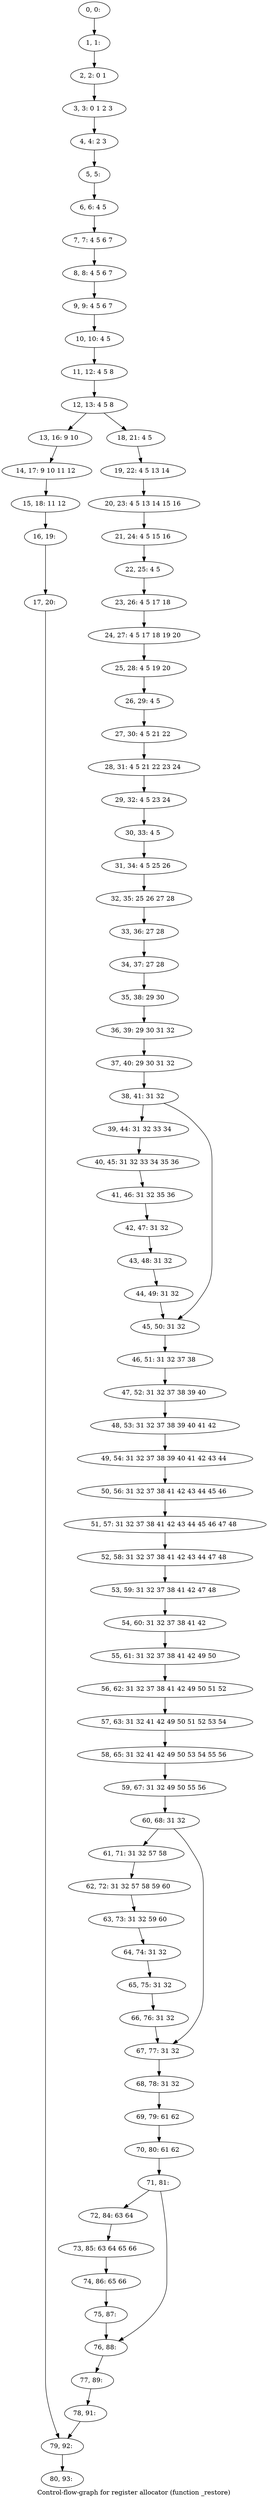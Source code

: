 digraph G {
graph [label="Control-flow-graph for register allocator (function _restore)"]
0[label="0, 0: "];
1[label="1, 1: "];
2[label="2, 2: 0 1 "];
3[label="3, 3: 0 1 2 3 "];
4[label="4, 4: 2 3 "];
5[label="5, 5: "];
6[label="6, 6: 4 5 "];
7[label="7, 7: 4 5 6 7 "];
8[label="8, 8: 4 5 6 7 "];
9[label="9, 9: 4 5 6 7 "];
10[label="10, 10: 4 5 "];
11[label="11, 12: 4 5 8 "];
12[label="12, 13: 4 5 8 "];
13[label="13, 16: 9 10 "];
14[label="14, 17: 9 10 11 12 "];
15[label="15, 18: 11 12 "];
16[label="16, 19: "];
17[label="17, 20: "];
18[label="18, 21: 4 5 "];
19[label="19, 22: 4 5 13 14 "];
20[label="20, 23: 4 5 13 14 15 16 "];
21[label="21, 24: 4 5 15 16 "];
22[label="22, 25: 4 5 "];
23[label="23, 26: 4 5 17 18 "];
24[label="24, 27: 4 5 17 18 19 20 "];
25[label="25, 28: 4 5 19 20 "];
26[label="26, 29: 4 5 "];
27[label="27, 30: 4 5 21 22 "];
28[label="28, 31: 4 5 21 22 23 24 "];
29[label="29, 32: 4 5 23 24 "];
30[label="30, 33: 4 5 "];
31[label="31, 34: 4 5 25 26 "];
32[label="32, 35: 25 26 27 28 "];
33[label="33, 36: 27 28 "];
34[label="34, 37: 27 28 "];
35[label="35, 38: 29 30 "];
36[label="36, 39: 29 30 31 32 "];
37[label="37, 40: 29 30 31 32 "];
38[label="38, 41: 31 32 "];
39[label="39, 44: 31 32 33 34 "];
40[label="40, 45: 31 32 33 34 35 36 "];
41[label="41, 46: 31 32 35 36 "];
42[label="42, 47: 31 32 "];
43[label="43, 48: 31 32 "];
44[label="44, 49: 31 32 "];
45[label="45, 50: 31 32 "];
46[label="46, 51: 31 32 37 38 "];
47[label="47, 52: 31 32 37 38 39 40 "];
48[label="48, 53: 31 32 37 38 39 40 41 42 "];
49[label="49, 54: 31 32 37 38 39 40 41 42 43 44 "];
50[label="50, 56: 31 32 37 38 41 42 43 44 45 46 "];
51[label="51, 57: 31 32 37 38 41 42 43 44 45 46 47 48 "];
52[label="52, 58: 31 32 37 38 41 42 43 44 47 48 "];
53[label="53, 59: 31 32 37 38 41 42 47 48 "];
54[label="54, 60: 31 32 37 38 41 42 "];
55[label="55, 61: 31 32 37 38 41 42 49 50 "];
56[label="56, 62: 31 32 37 38 41 42 49 50 51 52 "];
57[label="57, 63: 31 32 41 42 49 50 51 52 53 54 "];
58[label="58, 65: 31 32 41 42 49 50 53 54 55 56 "];
59[label="59, 67: 31 32 49 50 55 56 "];
60[label="60, 68: 31 32 "];
61[label="61, 71: 31 32 57 58 "];
62[label="62, 72: 31 32 57 58 59 60 "];
63[label="63, 73: 31 32 59 60 "];
64[label="64, 74: 31 32 "];
65[label="65, 75: 31 32 "];
66[label="66, 76: 31 32 "];
67[label="67, 77: 31 32 "];
68[label="68, 78: 31 32 "];
69[label="69, 79: 61 62 "];
70[label="70, 80: 61 62 "];
71[label="71, 81: "];
72[label="72, 84: 63 64 "];
73[label="73, 85: 63 64 65 66 "];
74[label="74, 86: 65 66 "];
75[label="75, 87: "];
76[label="76, 88: "];
77[label="77, 89: "];
78[label="78, 91: "];
79[label="79, 92: "];
80[label="80, 93: "];
0->1 ;
1->2 ;
2->3 ;
3->4 ;
4->5 ;
5->6 ;
6->7 ;
7->8 ;
8->9 ;
9->10 ;
10->11 ;
11->12 ;
12->13 ;
12->18 ;
13->14 ;
14->15 ;
15->16 ;
16->17 ;
17->79 ;
18->19 ;
19->20 ;
20->21 ;
21->22 ;
22->23 ;
23->24 ;
24->25 ;
25->26 ;
26->27 ;
27->28 ;
28->29 ;
29->30 ;
30->31 ;
31->32 ;
32->33 ;
33->34 ;
34->35 ;
35->36 ;
36->37 ;
37->38 ;
38->39 ;
38->45 ;
39->40 ;
40->41 ;
41->42 ;
42->43 ;
43->44 ;
44->45 ;
45->46 ;
46->47 ;
47->48 ;
48->49 ;
49->50 ;
50->51 ;
51->52 ;
52->53 ;
53->54 ;
54->55 ;
55->56 ;
56->57 ;
57->58 ;
58->59 ;
59->60 ;
60->61 ;
60->67 ;
61->62 ;
62->63 ;
63->64 ;
64->65 ;
65->66 ;
66->67 ;
67->68 ;
68->69 ;
69->70 ;
70->71 ;
71->72 ;
71->76 ;
72->73 ;
73->74 ;
74->75 ;
75->76 ;
76->77 ;
77->78 ;
78->79 ;
79->80 ;
}
